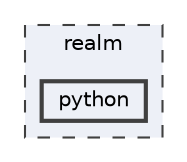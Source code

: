 digraph "/home/runner/work/realm/realm/realm-src/realm/python"
{
 // LATEX_PDF_SIZE
  bgcolor="transparent";
  edge [fontname=Helvetica,fontsize=10,labelfontname=Helvetica,labelfontsize=10];
  node [fontname=Helvetica,fontsize=10,shape=box,height=0.2,width=0.4];
  compound=true
  subgraph clusterdir_76d0aa56d6d0fcf837f4708a961e515b {
    graph [ bgcolor="#edf0f7", pencolor="grey25", label="realm", fontname=Helvetica,fontsize=10 style="filled,dashed", URL="dir_76d0aa56d6d0fcf837f4708a961e515b.html",tooltip=""]
  dir_c17176e2c670b4c378abbad093b05656 [label="python", fillcolor="#edf0f7", color="grey25", style="filled,bold", URL="dir_c17176e2c670b4c378abbad093b05656.html",tooltip=""];
  }
}
